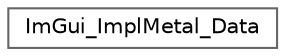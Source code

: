 digraph "类继承关系图"
{
 // LATEX_PDF_SIZE
  bgcolor="transparent";
  edge [fontname=Helvetica,fontsize=10,labelfontname=Helvetica,labelfontsize=10];
  node [fontname=Helvetica,fontsize=10,shape=box,height=0.2,width=0.4];
  rankdir="LR";
  Node0 [id="Node000000",label="ImGui_ImplMetal_Data",height=0.2,width=0.4,color="grey40", fillcolor="white", style="filled",URL="$struct_im_gui___impl_metal___data.html",tooltip=" "];
}
